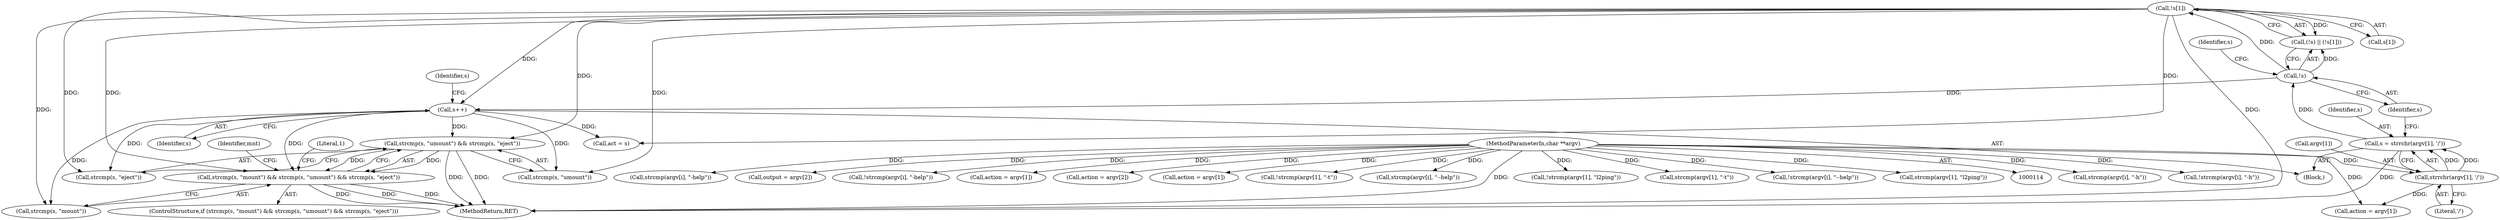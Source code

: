 digraph "0_enlightment_666df815cd86a50343859bce36c5cf968c5f38b0@API" {
"1000248" [label="(Call,strcmp(s, \"umount\") && strcmp(s, \"eject\"))"];
"1000235" [label="(Call,!s[1])"];
"1000233" [label="(Call,!s)"];
"1000224" [label="(Call,s = strrchr(argv[1], '/'))"];
"1000226" [label="(Call,strrchr(argv[1], '/'))"];
"1000116" [label="(MethodParameterIn,char **argv)"];
"1000241" [label="(Call,s++)"];
"1000244" [label="(Call,strcmp(s, \"mount\") && strcmp(s, \"umount\") && strcmp(s, \"eject\"))"];
"1000246" [label="(Identifier,s)"];
"1000244" [label="(Call,strcmp(s, \"mount\") && strcmp(s, \"umount\") && strcmp(s, \"eject\"))"];
"1000226" [label="(Call,strrchr(argv[1], '/'))"];
"1000249" [label="(Call,strcmp(s, \"umount\"))"];
"1000154" [label="(Call,strcmp(argv[i], \"-h\"))"];
"1000237" [label="(Identifier,s)"];
"1000153" [label="(Call,!strcmp(argv[i], \"-h\"))"];
"1000235" [label="(Call,!s[1])"];
"1000242" [label="(Identifier,s)"];
"1000227" [label="(Call,argv[1])"];
"1000161" [label="(Call,strcmp(argv[i], \"-help\"))"];
"1000258" [label="(Identifier,mnt)"];
"1000216" [label="(Call,output = argv[2])"];
"1000233" [label="(Call,!s)"];
"1000232" [label="(Call,(!s) || (!s[1]))"];
"1000160" [label="(Call,!strcmp(argv[i], \"-help\"))"];
"1000222" [label="(Block,)"];
"1000260" [label="(Call,act = s)"];
"1000252" [label="(Call,strcmp(s, \"eject\"))"];
"1000274" [label="(Call,action = argv[1])"];
"1000230" [label="(Literal,'/')"];
"1000197" [label="(Call,action = argv[2])"];
"1000211" [label="(Call,action = argv[1])"];
"1000187" [label="(Call,!strcmp(argv[1], \"-t\"))"];
"1000225" [label="(Identifier,s)"];
"1000263" [label="(Call,action = argv[1])"];
"1000730" [label="(MethodReturn,RET)"];
"1000241" [label="(Call,s++)"];
"1000116" [label="(MethodParameterIn,char **argv)"];
"1000167" [label="(Call,strcmp(argv[i], \"--help\"))"];
"1000248" [label="(Call,strcmp(s, \"umount\") && strcmp(s, \"eject\"))"];
"1000204" [label="(Call,!strcmp(argv[1], \"l2ping\"))"];
"1000236" [label="(Call,s[1])"];
"1000234" [label="(Identifier,s)"];
"1000224" [label="(Call,s = strrchr(argv[1], '/'))"];
"1000256" [label="(Literal,1)"];
"1000188" [label="(Call,strcmp(argv[1], \"-t\"))"];
"1000166" [label="(Call,!strcmp(argv[i], \"--help\"))"];
"1000245" [label="(Call,strcmp(s, \"mount\"))"];
"1000243" [label="(ControlStructure,if (strcmp(s, \"mount\") && strcmp(s, \"umount\") && strcmp(s, \"eject\")))"];
"1000205" [label="(Call,strcmp(argv[1], \"l2ping\"))"];
"1000248" -> "1000244"  [label="AST: "];
"1000248" -> "1000249"  [label="CFG: "];
"1000248" -> "1000252"  [label="CFG: "];
"1000249" -> "1000248"  [label="AST: "];
"1000252" -> "1000248"  [label="AST: "];
"1000244" -> "1000248"  [label="CFG: "];
"1000248" -> "1000730"  [label="DDG: "];
"1000248" -> "1000730"  [label="DDG: "];
"1000248" -> "1000244"  [label="DDG: "];
"1000248" -> "1000244"  [label="DDG: "];
"1000235" -> "1000248"  [label="DDG: "];
"1000241" -> "1000248"  [label="DDG: "];
"1000235" -> "1000232"  [label="AST: "];
"1000235" -> "1000236"  [label="CFG: "];
"1000236" -> "1000235"  [label="AST: "];
"1000232" -> "1000235"  [label="CFG: "];
"1000235" -> "1000730"  [label="DDG: "];
"1000235" -> "1000232"  [label="DDG: "];
"1000233" -> "1000235"  [label="DDG: "];
"1000235" -> "1000241"  [label="DDG: "];
"1000235" -> "1000244"  [label="DDG: "];
"1000235" -> "1000245"  [label="DDG: "];
"1000235" -> "1000249"  [label="DDG: "];
"1000235" -> "1000252"  [label="DDG: "];
"1000235" -> "1000260"  [label="DDG: "];
"1000233" -> "1000232"  [label="AST: "];
"1000233" -> "1000234"  [label="CFG: "];
"1000234" -> "1000233"  [label="AST: "];
"1000237" -> "1000233"  [label="CFG: "];
"1000232" -> "1000233"  [label="CFG: "];
"1000233" -> "1000232"  [label="DDG: "];
"1000224" -> "1000233"  [label="DDG: "];
"1000233" -> "1000241"  [label="DDG: "];
"1000224" -> "1000222"  [label="AST: "];
"1000224" -> "1000226"  [label="CFG: "];
"1000225" -> "1000224"  [label="AST: "];
"1000226" -> "1000224"  [label="AST: "];
"1000234" -> "1000224"  [label="CFG: "];
"1000224" -> "1000730"  [label="DDG: "];
"1000226" -> "1000224"  [label="DDG: "];
"1000226" -> "1000224"  [label="DDG: "];
"1000226" -> "1000230"  [label="CFG: "];
"1000227" -> "1000226"  [label="AST: "];
"1000230" -> "1000226"  [label="AST: "];
"1000116" -> "1000226"  [label="DDG: "];
"1000226" -> "1000263"  [label="DDG: "];
"1000116" -> "1000114"  [label="AST: "];
"1000116" -> "1000730"  [label="DDG: "];
"1000116" -> "1000153"  [label="DDG: "];
"1000116" -> "1000154"  [label="DDG: "];
"1000116" -> "1000160"  [label="DDG: "];
"1000116" -> "1000161"  [label="DDG: "];
"1000116" -> "1000166"  [label="DDG: "];
"1000116" -> "1000167"  [label="DDG: "];
"1000116" -> "1000187"  [label="DDG: "];
"1000116" -> "1000188"  [label="DDG: "];
"1000116" -> "1000197"  [label="DDG: "];
"1000116" -> "1000204"  [label="DDG: "];
"1000116" -> "1000205"  [label="DDG: "];
"1000116" -> "1000211"  [label="DDG: "];
"1000116" -> "1000216"  [label="DDG: "];
"1000116" -> "1000263"  [label="DDG: "];
"1000116" -> "1000274"  [label="DDG: "];
"1000241" -> "1000222"  [label="AST: "];
"1000241" -> "1000242"  [label="CFG: "];
"1000242" -> "1000241"  [label="AST: "];
"1000246" -> "1000241"  [label="CFG: "];
"1000241" -> "1000244"  [label="DDG: "];
"1000241" -> "1000245"  [label="DDG: "];
"1000241" -> "1000249"  [label="DDG: "];
"1000241" -> "1000252"  [label="DDG: "];
"1000241" -> "1000260"  [label="DDG: "];
"1000244" -> "1000243"  [label="AST: "];
"1000244" -> "1000245"  [label="CFG: "];
"1000245" -> "1000244"  [label="AST: "];
"1000256" -> "1000244"  [label="CFG: "];
"1000258" -> "1000244"  [label="CFG: "];
"1000244" -> "1000730"  [label="DDG: "];
"1000244" -> "1000730"  [label="DDG: "];
"1000244" -> "1000730"  [label="DDG: "];
}
